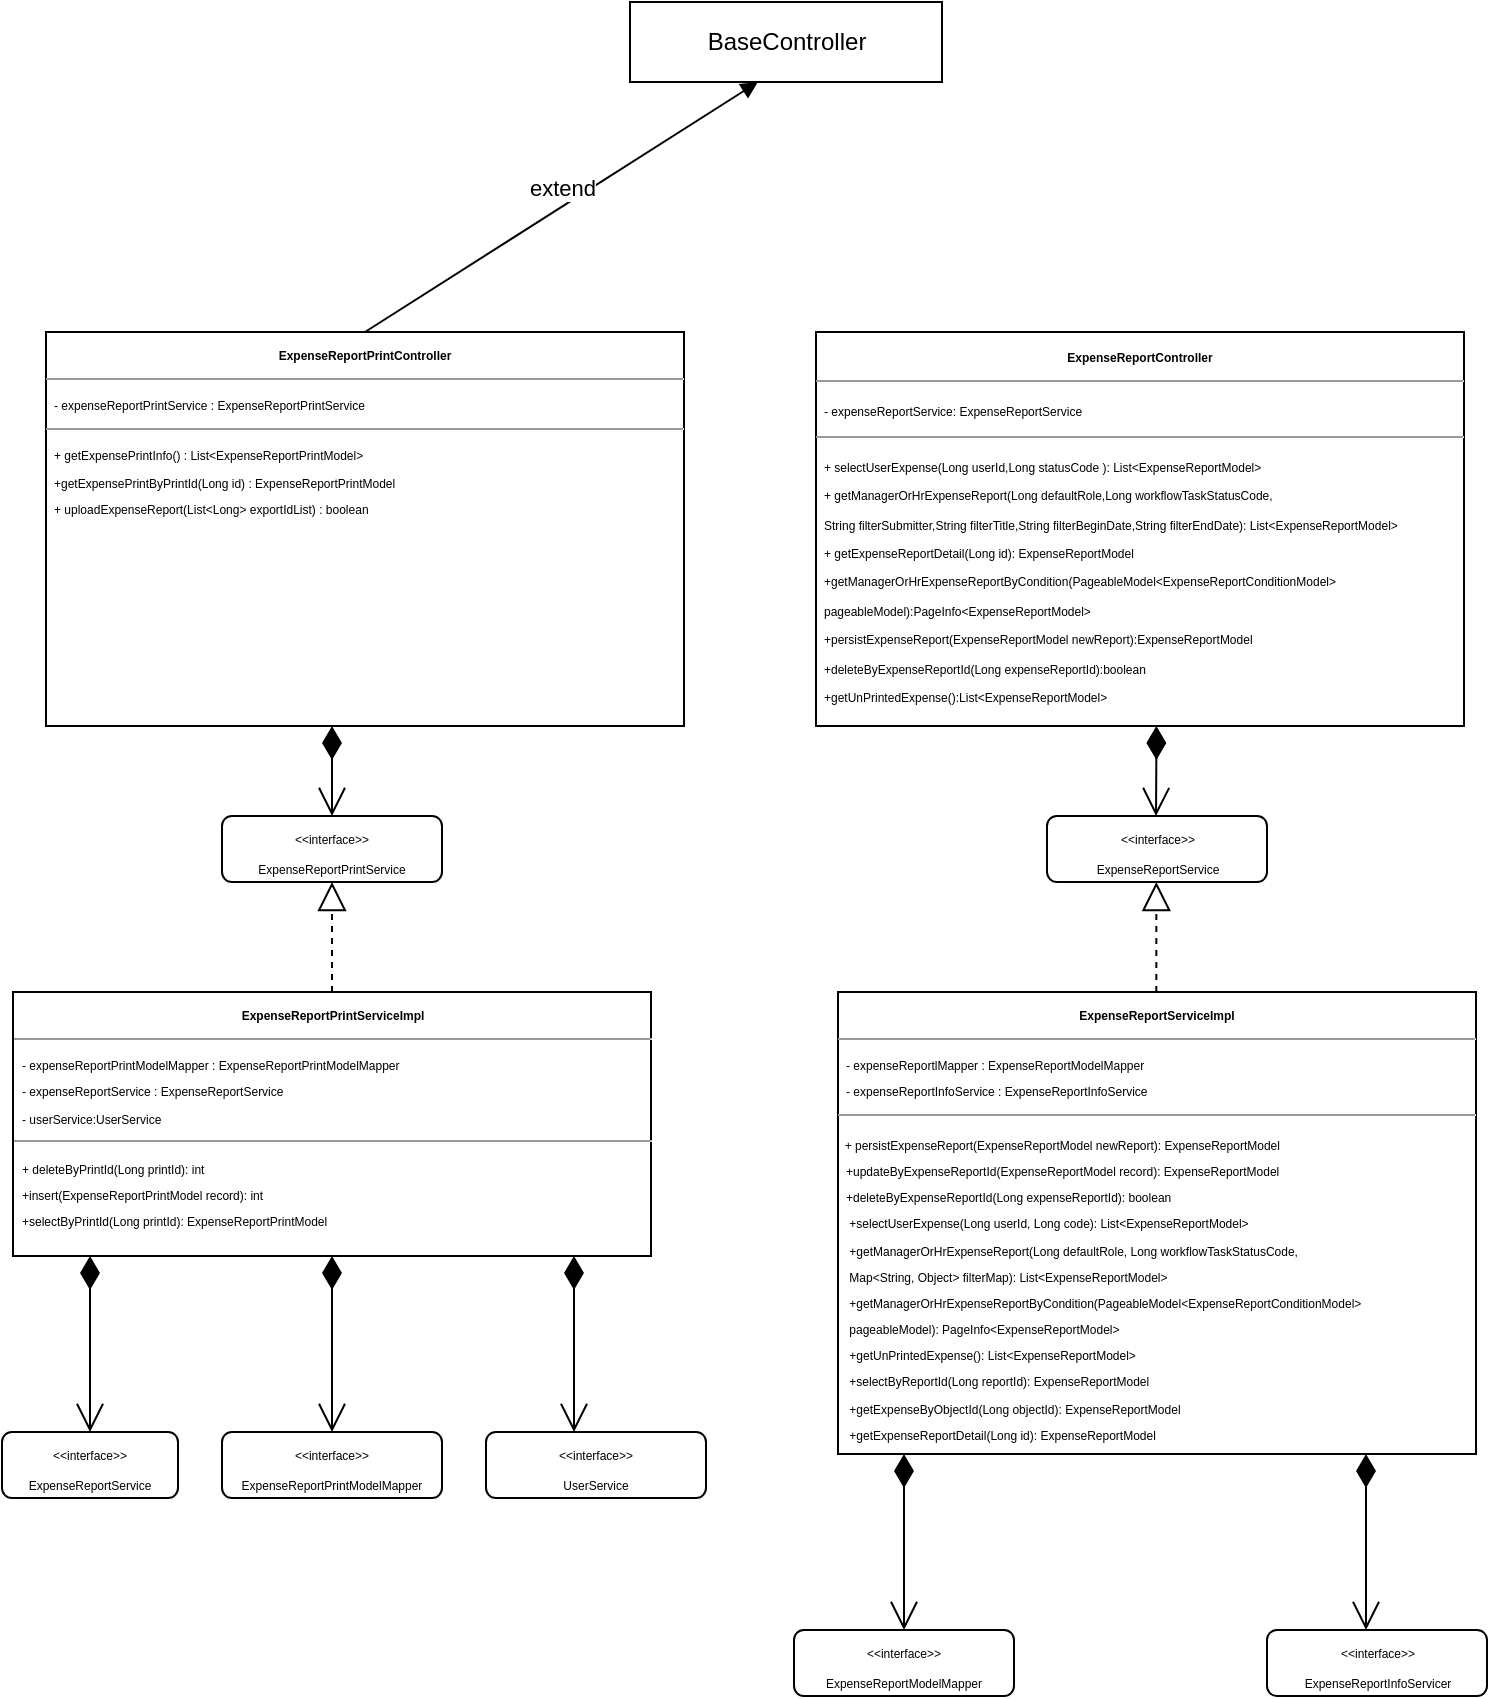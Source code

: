 <mxfile version="13.6.2" type="github">
  <diagram id="C5RBs43oDa-KdzZeNtuy" name="Page-1">
    <mxGraphModel dx="675" dy="369" grid="1" gridSize="11" guides="1" tooltips="1" connect="1" arrows="1" fold="1" page="1" pageScale="1" pageWidth="827" pageHeight="1169" math="0" shadow="0">
      <root>
        <mxCell id="WIyWlLk6GJQsqaUBKTNV-0" />
        <mxCell id="WIyWlLk6GJQsqaUBKTNV-1" parent="WIyWlLk6GJQsqaUBKTNV-0" />
        <mxCell id="UurVGGhAO9OJB1mra-fe-9" value="&lt;p style=&quot;margin: 0px ; margin-top: 4px ; text-align: center&quot;&gt;&lt;font style=&quot;font-size: 6px&quot;&gt;&lt;b&gt;ExpenseReportController&lt;/b&gt;&lt;br&gt;&lt;/font&gt;&lt;/p&gt;&lt;hr size=&quot;1&quot;&gt;&lt;p style=&quot;margin: 0px ; margin-left: 4px&quot;&gt;&lt;font style=&quot;font-size: 6px&quot;&gt;- expenseReportService: ExpenseReportService &lt;/font&gt;&lt;/p&gt;&lt;hr size=&quot;1&quot;&gt;&lt;p style=&quot;margin: 0px ; margin-left: 4px&quot;&gt;&lt;font style=&quot;font-size: 6px&quot;&gt;+ selectUserExpense(Long userId,Long statusCode ): List&amp;lt;ExpenseReportModel&amp;gt;&lt;/font&gt;&lt;/p&gt;&lt;p style=&quot;margin: 0px ; margin-left: 4px&quot;&gt;&lt;font style=&quot;font-size: 6px&quot;&gt;+ getManagerOrHrExpenseReport(Long defaultRole,Long workflowTaskStatusCode,&lt;/font&gt;&lt;/p&gt;&lt;p style=&quot;margin: 0px ; margin-left: 4px&quot;&gt;&lt;font style=&quot;font-size: 6px&quot;&gt;String filterSubmitter,String filterTitle,String filterBeginDate,String filterEndDate): List&amp;lt;ExpenseReportModel&amp;gt;&lt;/font&gt;&lt;/p&gt;&lt;p style=&quot;margin: 0px ; margin-left: 4px&quot;&gt;&lt;font style=&quot;font-size: 6px&quot;&gt;+ getExpenseReportDetail(Long id): ExpenseReportModel&lt;/font&gt;&lt;/p&gt;&lt;p style=&quot;margin: 0px ; margin-left: 4px&quot;&gt;&lt;font style=&quot;font-size: 6px&quot;&gt;+getManagerOrHrExpenseReportByCondition(PageableModel&amp;lt;ExpenseReportConditionModel&amp;gt;&lt;/font&gt;&lt;/p&gt;&lt;p style=&quot;margin: 0px ; margin-left: 4px&quot;&gt;&lt;font style=&quot;font-size: 6px&quot;&gt; pageableModel):PageInfo&amp;lt;ExpenseReportModel&amp;gt;&lt;/font&gt;&lt;/p&gt;&lt;p style=&quot;margin: 0px ; margin-left: 4px&quot;&gt;&lt;font style=&quot;font-size: 6px&quot;&gt;+persistExpenseReport(ExpenseReportModel newReport):ExpenseReportModel&lt;/font&gt;&lt;/p&gt;&lt;p style=&quot;margin: 0px ; margin-left: 4px&quot;&gt;&lt;font style=&quot;font-size: 6px&quot;&gt;+deleteByExpenseReportId(Long expenseReportId):boolean&lt;/font&gt;&lt;/p&gt;&lt;p style=&quot;margin: 0px ; margin-left: 4px&quot;&gt;&lt;font style=&quot;font-size: 6px&quot;&gt;+getUnPrintedExpense():List&amp;lt;ExpenseReportModel&amp;gt;&lt;/font&gt;&lt;br&gt;&lt;/p&gt;" style="verticalAlign=top;align=left;overflow=fill;fontSize=12;fontFamily=Helvetica;html=1;" vertex="1" parent="WIyWlLk6GJQsqaUBKTNV-1">
          <mxGeometry x="429" y="176" width="324" height="197" as="geometry" />
        </mxCell>
        <mxCell id="UurVGGhAO9OJB1mra-fe-12" value="BaseController" style="html=1;" vertex="1" parent="WIyWlLk6GJQsqaUBKTNV-1">
          <mxGeometry x="336" y="11" width="156" height="40" as="geometry" />
        </mxCell>
        <mxCell id="UurVGGhAO9OJB1mra-fe-13" value="&lt;p style=&quot;margin: 4px 0px 0px ; text-align: center ; font-size: 11px&quot;&gt;&lt;font style=&quot;font-size: 6px&quot;&gt;&lt;b&gt;ExpenseReportPrintController&lt;/b&gt;&lt;br&gt;&lt;/font&gt;&lt;/p&gt;&lt;hr style=&quot;font-size: 11px&quot; size=&quot;1&quot;&gt;&lt;p style=&quot;margin: 0px 0px 0px 4px ; font-size: 11px&quot;&gt;&lt;font style=&quot;font-size: 6px&quot;&gt;- expenseReportPrintService : ExpenseReportPrintService&lt;br&gt;&lt;/font&gt;&lt;/p&gt;&lt;hr style=&quot;font-size: 11px&quot; size=&quot;1&quot;&gt;&lt;p style=&quot;margin: 0px 0px 0px 4px ; font-size: 11px&quot;&gt;&lt;font style=&quot;font-size: 6px&quot;&gt;+ getExpensePrintInfo() : List&amp;lt;ExpenseReportPrintModel&amp;gt;&lt;br&gt;&lt;/font&gt;&lt;/p&gt;&lt;p style=&quot;margin: 0px 0px 0px 4px ; font-size: 11px&quot;&gt;&lt;font style=&quot;font-size: 6px&quot;&gt;+getExpensePrintByPrintId(Long id) : ExpenseReportPrintModel&lt;br&gt;+ uploadExpenseReport(List&amp;lt;Long&amp;gt; exportIdList) : boolean&lt;br&gt;&lt;/font&gt;&lt;/p&gt;" style="verticalAlign=top;align=left;overflow=fill;fontSize=12;fontFamily=Helvetica;html=1;" vertex="1" parent="WIyWlLk6GJQsqaUBKTNV-1">
          <mxGeometry x="44" y="176" width="319" height="197" as="geometry" />
        </mxCell>
        <mxCell id="UurVGGhAO9OJB1mra-fe-17" value="extend" style="html=1;verticalAlign=bottom;endArrow=block;exitX=0.5;exitY=0;exitDx=0;exitDy=0;entryX=0.41;entryY=1;entryDx=0;entryDy=0;entryPerimeter=0;" edge="1" parent="WIyWlLk6GJQsqaUBKTNV-1" source="UurVGGhAO9OJB1mra-fe-13" target="UurVGGhAO9OJB1mra-fe-12">
          <mxGeometry width="80" relative="1" as="geometry">
            <mxPoint x="300" y="490" as="sourcePoint" />
            <mxPoint x="380" y="490" as="targetPoint" />
          </mxGeometry>
        </mxCell>
        <mxCell id="UurVGGhAO9OJB1mra-fe-20" value="" style="endArrow=open;html=1;endSize=12;startArrow=diamondThin;startSize=14;startFill=1;edgeStyle=orthogonalEdgeStyle;align=left;verticalAlign=bottom;" edge="1" parent="WIyWlLk6GJQsqaUBKTNV-1">
          <mxGeometry x="0.436" y="209" relative="1" as="geometry">
            <mxPoint x="187" y="373" as="sourcePoint" />
            <mxPoint x="187" y="418" as="targetPoint" />
            <mxPoint as="offset" />
          </mxGeometry>
        </mxCell>
        <mxCell id="UurVGGhAO9OJB1mra-fe-21" value="&lt;div&gt;&lt;font style=&quot;font-size: 6px&quot;&gt;&amp;lt;&amp;lt;interface&amp;gt;&amp;gt;&lt;/font&gt;&lt;/div&gt;&lt;div&gt;&lt;font style=&quot;font-size: 6px&quot;&gt;ExpenseReportPrintService&lt;br&gt;&lt;/font&gt;&lt;/div&gt;" style="rounded=1;whiteSpace=wrap;html=1;" vertex="1" parent="WIyWlLk6GJQsqaUBKTNV-1">
          <mxGeometry x="132" y="418" width="110" height="33" as="geometry" />
        </mxCell>
        <mxCell id="UurVGGhAO9OJB1mra-fe-22" value="&lt;p style=&quot;margin: 4px 0px 0px ; text-align: center ; font-size: 11px&quot;&gt;&lt;font style=&quot;font-size: 6px&quot;&gt;&lt;b&gt;ExpenseReportPrintServiceImpl&lt;/b&gt;&lt;br&gt;&lt;/font&gt;&lt;/p&gt;&lt;hr style=&quot;font-size: 11px&quot; size=&quot;1&quot;&gt;&lt;p style=&quot;margin: 0px 0px 0px 4px ; font-size: 11px&quot;&gt;&lt;font style=&quot;font-size: 6px&quot;&gt;- expenseReportPrintModelMapper : ExpenseReportPrintModelMapper&lt;br&gt;&lt;/font&gt;&lt;/p&gt;&lt;p style=&quot;margin: 0px 0px 0px 4px ; font-size: 11px&quot;&gt;&lt;font style=&quot;font-size: 6px&quot;&gt;&lt;font style=&quot;font-size: 6px&quot;&gt;- expenseReportService : ExpenseReportService&lt;/font&gt;&lt;/font&gt;&lt;/p&gt;&lt;p style=&quot;margin: 0px 0px 0px 4px ; font-size: 11px&quot;&gt;&lt;font style=&quot;font-size: 6px&quot;&gt;&lt;font style=&quot;font-size: 6px&quot;&gt;- userService:UserService&lt;br&gt;&lt;/font&gt;&lt;/font&gt;&lt;/p&gt;&lt;hr style=&quot;font-size: 11px&quot; size=&quot;1&quot;&gt;&lt;p style=&quot;margin: 0px 0px 0px 4px ; font-size: 11px&quot;&gt;&lt;font style=&quot;font-size: 6px&quot;&gt;+ deleteByPrintId(Long printId): int&lt;br&gt;&lt;/font&gt;&lt;/p&gt;&lt;p style=&quot;margin: 0px 0px 0px 4px ; font-size: 11px&quot;&gt;&lt;font style=&quot;font-size: 6px&quot;&gt;+insert(ExpenseReportPrintModel record): int&lt;br&gt;+selectByPrintId(Long printId): ExpenseReportPrintModel&lt;br&gt;&lt;/font&gt;&lt;/p&gt;" style="verticalAlign=top;align=left;overflow=fill;fontSize=12;fontFamily=Helvetica;html=1;" vertex="1" parent="WIyWlLk6GJQsqaUBKTNV-1">
          <mxGeometry x="27.5" y="506" width="319" height="132" as="geometry" />
        </mxCell>
        <mxCell id="UurVGGhAO9OJB1mra-fe-24" value="" style="endArrow=block;dashed=1;endFill=0;endSize=12;html=1;exitX=0.5;exitY=0;exitDx=0;exitDy=0;entryX=0.5;entryY=1;entryDx=0;entryDy=0;" edge="1" parent="WIyWlLk6GJQsqaUBKTNV-1" source="UurVGGhAO9OJB1mra-fe-22" target="UurVGGhAO9OJB1mra-fe-21">
          <mxGeometry width="160" relative="1" as="geometry">
            <mxPoint x="341" y="462" as="sourcePoint" />
            <mxPoint x="501" y="462" as="targetPoint" />
          </mxGeometry>
        </mxCell>
        <mxCell id="UurVGGhAO9OJB1mra-fe-26" value="" style="endArrow=open;html=1;endSize=12;startArrow=diamondThin;startSize=14;startFill=1;edgeStyle=orthogonalEdgeStyle;align=left;verticalAlign=bottom;exitX=0.5;exitY=1;exitDx=0;exitDy=0;" edge="1" parent="WIyWlLk6GJQsqaUBKTNV-1" source="UurVGGhAO9OJB1mra-fe-22">
          <mxGeometry x="0.436" y="209" relative="1" as="geometry">
            <mxPoint x="165" y="660" as="sourcePoint" />
            <mxPoint x="187" y="726" as="targetPoint" />
            <Array as="points">
              <mxPoint x="187" y="705" />
            </Array>
            <mxPoint as="offset" />
          </mxGeometry>
        </mxCell>
        <mxCell id="UurVGGhAO9OJB1mra-fe-27" value="" style="endArrow=open;html=1;endSize=12;startArrow=diamondThin;startSize=14;startFill=1;edgeStyle=orthogonalEdgeStyle;align=left;verticalAlign=bottom;exitX=0.5;exitY=1;exitDx=0;exitDy=0;" edge="1" parent="WIyWlLk6GJQsqaUBKTNV-1">
          <mxGeometry x="0.436" y="209" relative="1" as="geometry">
            <mxPoint x="66" y="638" as="sourcePoint" />
            <mxPoint x="66" y="726" as="targetPoint" />
            <Array as="points">
              <mxPoint x="66" y="705" />
            </Array>
            <mxPoint as="offset" />
          </mxGeometry>
        </mxCell>
        <mxCell id="UurVGGhAO9OJB1mra-fe-28" value="" style="endArrow=open;html=1;endSize=12;startArrow=diamondThin;startSize=14;startFill=1;edgeStyle=orthogonalEdgeStyle;align=left;verticalAlign=bottom;exitX=0.5;exitY=1;exitDx=0;exitDy=0;" edge="1" parent="WIyWlLk6GJQsqaUBKTNV-1">
          <mxGeometry x="0.436" y="209" relative="1" as="geometry">
            <mxPoint x="308" y="638" as="sourcePoint" />
            <mxPoint x="308" y="726" as="targetPoint" />
            <Array as="points">
              <mxPoint x="308" y="705" />
            </Array>
            <mxPoint as="offset" />
          </mxGeometry>
        </mxCell>
        <mxCell id="UurVGGhAO9OJB1mra-fe-30" value="&lt;div&gt;&lt;font style=&quot;font-size: 6px&quot;&gt;&amp;lt;&amp;lt;interface&amp;gt;&amp;gt;&lt;/font&gt;&lt;/div&gt;&lt;div&gt;&lt;font style=&quot;font-size: 6px&quot;&gt;ExpenseReportService&lt;br&gt;&lt;/font&gt;&lt;/div&gt;" style="rounded=1;whiteSpace=wrap;html=1;" vertex="1" parent="WIyWlLk6GJQsqaUBKTNV-1">
          <mxGeometry x="22" y="726" width="88" height="33" as="geometry" />
        </mxCell>
        <mxCell id="UurVGGhAO9OJB1mra-fe-31" value="&lt;div&gt;&lt;font style=&quot;font-size: 6px&quot;&gt;&amp;lt;&amp;lt;interface&amp;gt;&amp;gt;&lt;/font&gt;&lt;/div&gt;&lt;div&gt;&lt;font style=&quot;font-size: 6px&quot;&gt;ExpenseReportPrintModelMapper&lt;br&gt;&lt;/font&gt;&lt;/div&gt;" style="rounded=1;whiteSpace=wrap;html=1;" vertex="1" parent="WIyWlLk6GJQsqaUBKTNV-1">
          <mxGeometry x="132" y="726" width="110" height="33" as="geometry" />
        </mxCell>
        <mxCell id="UurVGGhAO9OJB1mra-fe-32" value="&lt;div&gt;&lt;font style=&quot;font-size: 6px&quot;&gt;&amp;lt;&amp;lt;interface&amp;gt;&amp;gt;&lt;/font&gt;&lt;/div&gt;&lt;div&gt;&lt;font style=&quot;font-size: 6px&quot;&gt;UserService&lt;br&gt;&lt;/font&gt;&lt;/div&gt;" style="rounded=1;whiteSpace=wrap;html=1;" vertex="1" parent="WIyWlLk6GJQsqaUBKTNV-1">
          <mxGeometry x="264" y="726" width="110" height="33" as="geometry" />
        </mxCell>
        <mxCell id="UurVGGhAO9OJB1mra-fe-33" value="&lt;p style=&quot;margin: 4px 0px 0px ; text-align: center ; font-size: 11px&quot;&gt;&lt;font style=&quot;font-size: 6px&quot;&gt;&lt;b&gt;ExpenseReportServiceImpl&lt;/b&gt;&lt;br&gt;&lt;/font&gt;&lt;/p&gt;&lt;hr style=&quot;font-size: 11px&quot; size=&quot;1&quot;&gt;&lt;p style=&quot;margin: 0px 0px 0px 4px ; font-size: 11px&quot;&gt;&lt;font style=&quot;font-size: 6px&quot;&gt;- expenseReportlMapper : ExpenseReportModelMapper&lt;br&gt;&lt;/font&gt;&lt;/p&gt;&lt;p style=&quot;margin: 0px 0px 0px 4px ; font-size: 11px&quot;&gt;&lt;font style=&quot;font-size: 6px&quot;&gt;&lt;font style=&quot;font-size: 6px&quot;&gt;- expenseReportInfoService : ExpenseReportInfoService&lt;/font&gt;&lt;/font&gt;&lt;/p&gt;&lt;hr style=&quot;font-size: 11px&quot; size=&quot;1&quot;&gt;&lt;font style=&quot;font-size: 6px&quot;&gt;&amp;nbsp; + persistExpenseReport(ExpenseReportModel newReport): ExpenseReportModel&lt;br&gt;&lt;/font&gt;&lt;p style=&quot;margin: 0px 0px 0px 4px ; font-size: 11px&quot;&gt;&lt;font style=&quot;font-size: 6px&quot;&gt;+updateByExpenseReportId(ExpenseReportModel record): ExpenseReportModel&lt;br&gt;+deleteByExpenseReportId(Long expenseReportId): boolean&lt;br&gt;&lt;/font&gt;&lt;/p&gt;&lt;p style=&quot;margin: 0px 0px 0px 4px ; font-size: 11px&quot;&gt;&lt;font style=&quot;font-size: 6px&quot;&gt;&amp;nbsp;+selectUserExpense(Long userId, Long code): List&amp;lt;ExpenseReportModel&amp;gt;&lt;br&gt;&lt;/font&gt;&lt;/p&gt;&lt;p style=&quot;margin: 0px 0px 0px 4px ; font-size: 11px&quot;&gt;&lt;font style=&quot;font-size: 6px&quot;&gt;&amp;nbsp;+getManagerOrHrExpenseReport(Long defaultRole, Long workflowTaskStatusCode,&lt;/font&gt;&lt;/p&gt;&lt;p style=&quot;margin: 0px 0px 0px 4px ; font-size: 11px&quot;&gt;&lt;font style=&quot;font-size: 6px&quot;&gt;&amp;nbsp;Map&amp;lt;String, Object&amp;gt; filterMap): &lt;/font&gt;&lt;font style=&quot;font-size: 6px&quot;&gt;&lt;font style=&quot;font-size: 6px&quot;&gt;List&amp;lt;ExpenseReportModel&amp;gt;&lt;/font&gt;&lt;/font&gt;&lt;/p&gt;&lt;p style=&quot;margin: 0px 0px 0px 4px ; font-size: 11px&quot;&gt;&lt;font style=&quot;font-size: 6px&quot;&gt;&lt;font style=&quot;font-size: 6px&quot;&gt;&amp;nbsp;+getManagerOrHrExpenseReportByCondition(PageableModel&amp;lt;ExpenseReportConditionModel&amp;gt; &lt;br&gt;&lt;/font&gt;&lt;/font&gt;&lt;/p&gt;&lt;p style=&quot;margin: 0px 0px 0px 4px ; font-size: 11px&quot;&gt;&lt;font style=&quot;font-size: 6px&quot;&gt;&lt;font style=&quot;font-size: 6px&quot;&gt;&amp;nbsp;pageableModel): PageInfo&amp;lt;ExpenseReportModel&amp;gt;&lt;br&gt;&lt;/font&gt;&lt;/font&gt;&lt;/p&gt;&lt;p style=&quot;margin: 0px 0px 0px 4px ; font-size: 11px&quot;&gt;&lt;font style=&quot;font-size: 6px&quot;&gt;&lt;font style=&quot;font-size: 6px&quot;&gt;&amp;nbsp;+getUnPrintedExpense(): List&amp;lt;ExpenseReportModel&amp;gt;&lt;br&gt;&lt;/font&gt;&lt;/font&gt;&lt;/p&gt;&lt;p style=&quot;margin: 0px 0px 0px 4px ; font-size: 11px&quot;&gt;&lt;font style=&quot;font-size: 6px&quot;&gt;&lt;font style=&quot;font-size: 6px&quot;&gt;&amp;nbsp;+selectByReportId(Long reportId): ExpenseReportModel&lt;br&gt;&lt;/font&gt;&lt;/font&gt;&lt;/p&gt;&lt;p style=&quot;margin: 0px 0px 0px 4px ; font-size: 11px&quot;&gt;&lt;font style=&quot;font-size: 6px&quot;&gt;&lt;font style=&quot;font-size: 6px&quot;&gt;&amp;nbsp;+getExpenseByObjectId(Long objectId): &lt;/font&gt;&lt;/font&gt;&lt;font style=&quot;font-size: 6px&quot;&gt;&lt;font style=&quot;font-size: 6px&quot;&gt;&lt;font style=&quot;font-size: 6px&quot;&gt;&lt;font style=&quot;font-size: 6px&quot;&gt;ExpenseReportModel&lt;/font&gt;&lt;/font&gt;&lt;/font&gt;&lt;/font&gt;&lt;/p&gt;&lt;p style=&quot;margin: 0px 0px 0px 4px ; font-size: 11px&quot;&gt;&lt;font style=&quot;font-size: 6px&quot;&gt;&lt;font style=&quot;font-size: 6px&quot;&gt;&lt;font style=&quot;font-size: 6px&quot;&gt;&lt;font style=&quot;font-size: 6px&quot;&gt;&amp;nbsp;+getExpenseReportDetail(Long id): &lt;/font&gt;&lt;/font&gt;&lt;/font&gt;&lt;/font&gt;&lt;font style=&quot;font-size: 6px&quot;&gt;&lt;font style=&quot;font-size: 6px&quot;&gt;&lt;font style=&quot;font-size: 6px&quot;&gt;&lt;font style=&quot;font-size: 6px&quot;&gt;&lt;font style=&quot;font-size: 6px&quot;&gt;&lt;font style=&quot;font-size: 6px&quot;&gt;&lt;font style=&quot;font-size: 6px&quot;&gt;&lt;font style=&quot;font-size: 6px&quot;&gt;ExpenseReportModel&lt;/font&gt;&lt;/font&gt;&lt;/font&gt;&lt;/font&gt;&lt;/font&gt;&lt;/font&gt;&lt;/font&gt;&lt;/font&gt;&lt;/p&gt;&lt;p style=&quot;margin: 0px 0px 0px 4px ; font-size: 11px&quot;&gt;&lt;font style=&quot;font-size: 6px&quot;&gt;&lt;font style=&quot;font-size: 6px&quot;&gt;&lt;font style=&quot;font-size: 6px&quot;&gt;&lt;font style=&quot;font-size: 6px&quot;&gt;&lt;br&gt;&lt;/font&gt;&lt;/font&gt;&lt;/font&gt;&lt;/font&gt;&lt;/p&gt;" style="verticalAlign=top;align=left;overflow=fill;fontSize=12;fontFamily=Helvetica;html=1;" vertex="1" parent="WIyWlLk6GJQsqaUBKTNV-1">
          <mxGeometry x="440" y="506" width="319" height="231" as="geometry" />
        </mxCell>
        <mxCell id="UurVGGhAO9OJB1mra-fe-35" value="&lt;div&gt;&lt;font style=&quot;font-size: 6px&quot;&gt;&amp;lt;&amp;lt;interface&amp;gt;&amp;gt;&lt;/font&gt;&lt;/div&gt;&lt;div&gt;&lt;font style=&quot;font-size: 6px&quot;&gt;ExpenseReportService&lt;br&gt;&lt;/font&gt;&lt;/div&gt;" style="rounded=1;whiteSpace=wrap;html=1;" vertex="1" parent="WIyWlLk6GJQsqaUBKTNV-1">
          <mxGeometry x="544.5" y="418" width="110" height="33" as="geometry" />
        </mxCell>
        <mxCell id="UurVGGhAO9OJB1mra-fe-36" value="" style="endArrow=open;html=1;endSize=12;startArrow=diamondThin;startSize=14;startFill=1;edgeStyle=orthogonalEdgeStyle;align=left;verticalAlign=bottom;" edge="1" parent="WIyWlLk6GJQsqaUBKTNV-1">
          <mxGeometry x="0.436" y="209" relative="1" as="geometry">
            <mxPoint x="599.17" y="373" as="sourcePoint" />
            <mxPoint x="599" y="418" as="targetPoint" />
            <Array as="points">
              <mxPoint x="599.17" y="384" />
              <mxPoint x="599.17" y="384" />
            </Array>
            <mxPoint as="offset" />
          </mxGeometry>
        </mxCell>
        <mxCell id="UurVGGhAO9OJB1mra-fe-37" value="" style="endArrow=block;dashed=1;endFill=0;endSize=12;html=1;exitX=0.5;exitY=0;exitDx=0;exitDy=0;entryX=0.5;entryY=1;entryDx=0;entryDy=0;" edge="1" parent="WIyWlLk6GJQsqaUBKTNV-1">
          <mxGeometry width="160" relative="1" as="geometry">
            <mxPoint x="599.17" y="506" as="sourcePoint" />
            <mxPoint x="599.17" y="451" as="targetPoint" />
          </mxGeometry>
        </mxCell>
        <mxCell id="UurVGGhAO9OJB1mra-fe-38" value="" style="endArrow=open;html=1;endSize=12;startArrow=diamondThin;startSize=14;startFill=1;edgeStyle=orthogonalEdgeStyle;align=left;verticalAlign=bottom;exitX=0.5;exitY=1;exitDx=0;exitDy=0;" edge="1" parent="WIyWlLk6GJQsqaUBKTNV-1">
          <mxGeometry x="0.436" y="209" relative="1" as="geometry">
            <mxPoint x="473" y="737" as="sourcePoint" />
            <mxPoint x="473" y="825" as="targetPoint" />
            <Array as="points">
              <mxPoint x="473" y="804" />
            </Array>
            <mxPoint as="offset" />
          </mxGeometry>
        </mxCell>
        <mxCell id="UurVGGhAO9OJB1mra-fe-39" value="" style="endArrow=open;html=1;endSize=12;startArrow=diamondThin;startSize=14;startFill=1;edgeStyle=orthogonalEdgeStyle;align=left;verticalAlign=bottom;exitX=0.5;exitY=1;exitDx=0;exitDy=0;" edge="1" parent="WIyWlLk6GJQsqaUBKTNV-1">
          <mxGeometry x="0.436" y="209" relative="1" as="geometry">
            <mxPoint x="704" y="737" as="sourcePoint" />
            <mxPoint x="704" y="825" as="targetPoint" />
            <Array as="points">
              <mxPoint x="704" y="804" />
            </Array>
            <mxPoint as="offset" />
          </mxGeometry>
        </mxCell>
        <mxCell id="UurVGGhAO9OJB1mra-fe-40" value="&lt;div&gt;&lt;font style=&quot;font-size: 6px&quot;&gt;&amp;lt;&amp;lt;interface&amp;gt;&amp;gt;&lt;/font&gt;&lt;/div&gt;&lt;div&gt;&lt;font style=&quot;font-size: 6px&quot;&gt;ExpenseReportModelMapper&lt;br&gt;&lt;/font&gt;&lt;/div&gt;" style="rounded=1;whiteSpace=wrap;html=1;" vertex="1" parent="WIyWlLk6GJQsqaUBKTNV-1">
          <mxGeometry x="418" y="825" width="110" height="33" as="geometry" />
        </mxCell>
        <mxCell id="UurVGGhAO9OJB1mra-fe-41" value="&lt;div&gt;&lt;font style=&quot;font-size: 6px&quot;&gt;&amp;lt;&amp;lt;interface&amp;gt;&amp;gt;&lt;/font&gt;&lt;/div&gt;&lt;div&gt;&lt;font style=&quot;font-size: 6px&quot;&gt;ExpenseReportInfoServicer&lt;br&gt;&lt;/font&gt;&lt;/div&gt;" style="rounded=1;whiteSpace=wrap;html=1;" vertex="1" parent="WIyWlLk6GJQsqaUBKTNV-1">
          <mxGeometry x="654.5" y="825" width="110" height="33" as="geometry" />
        </mxCell>
      </root>
    </mxGraphModel>
  </diagram>
</mxfile>
